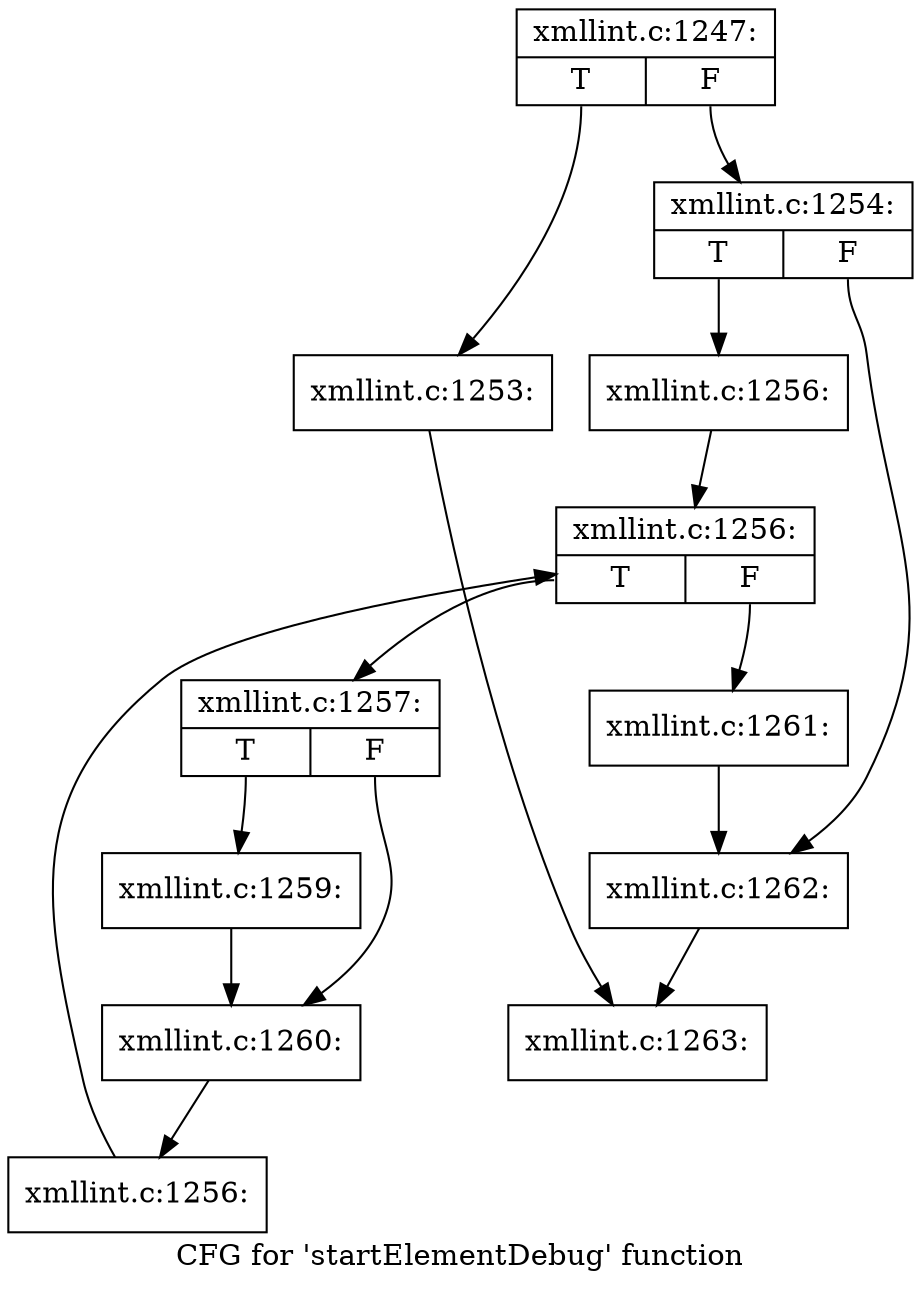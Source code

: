 digraph "CFG for 'startElementDebug' function" {
	label="CFG for 'startElementDebug' function";

	Node0x49d0dd0 [shape=record,label="{xmllint.c:1247:|{<s0>T|<s1>F}}"];
	Node0x49d0dd0:s0 -> Node0x49d2780;
	Node0x49d0dd0:s1 -> Node0x49d27d0;
	Node0x49d2780 [shape=record,label="{xmllint.c:1253:}"];
	Node0x49d2780 -> Node0x49d19f0;
	Node0x49d27d0 [shape=record,label="{xmllint.c:1254:|{<s0>T|<s1>F}}"];
	Node0x49d27d0:s0 -> Node0x49d2f80;
	Node0x49d27d0:s1 -> Node0x49d2fd0;
	Node0x49d2f80 [shape=record,label="{xmllint.c:1256:}"];
	Node0x49d2f80 -> Node0x49d3440;
	Node0x49d3440 [shape=record,label="{xmllint.c:1256:|{<s0>T|<s1>F}}"];
	Node0x49d3440:s0 -> Node0x49d36c0;
	Node0x49d3440:s1 -> Node0x49d32a0;
	Node0x49d36c0 [shape=record,label="{xmllint.c:1257:|{<s0>T|<s1>F}}"];
	Node0x49d36c0:s0 -> Node0x49d41f0;
	Node0x49d36c0:s1 -> Node0x49d4240;
	Node0x49d41f0 [shape=record,label="{xmllint.c:1259:}"];
	Node0x49d41f0 -> Node0x49d4240;
	Node0x49d4240 [shape=record,label="{xmllint.c:1260:}"];
	Node0x49d4240 -> Node0x49d3630;
	Node0x49d3630 [shape=record,label="{xmllint.c:1256:}"];
	Node0x49d3630 -> Node0x49d3440;
	Node0x49d32a0 [shape=record,label="{xmllint.c:1261:}"];
	Node0x49d32a0 -> Node0x49d2fd0;
	Node0x49d2fd0 [shape=record,label="{xmllint.c:1262:}"];
	Node0x49d2fd0 -> Node0x49d19f0;
	Node0x49d19f0 [shape=record,label="{xmllint.c:1263:}"];
}
